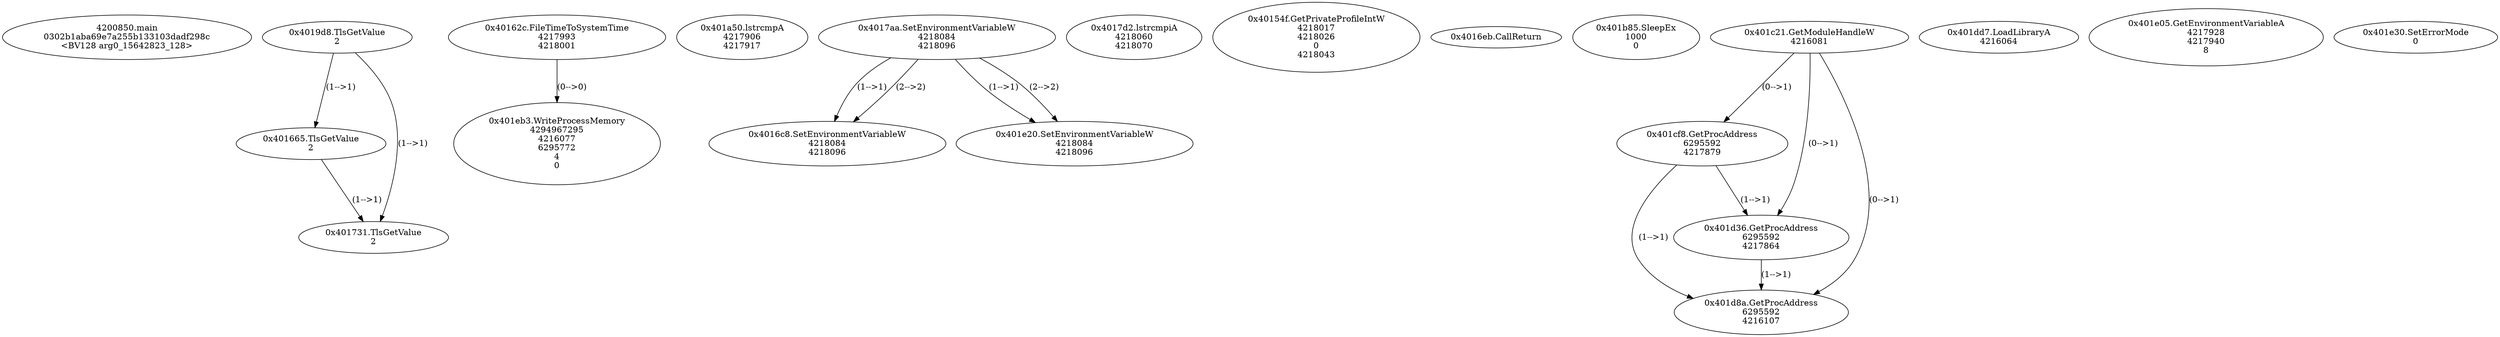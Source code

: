// Global SCDG with merge call
digraph {
	0 [label="4200850.main
0302b1aba69e7a255b133103dadf298c
<BV128 arg0_15642823_128>"]
	1 [label="0x4019d8.TlsGetValue
2"]
	2 [label="0x40162c.FileTimeToSystemTime
4217993
4218001"]
	3 [label="0x401665.TlsGetValue
2"]
	1 -> 3 [label="(1-->1)"]
	4 [label="0x401a50.lstrcmpA
4217906
4217917"]
	5 [label="0x401731.TlsGetValue
2"]
	1 -> 5 [label="(1-->1)"]
	3 -> 5 [label="(1-->1)"]
	6 [label="0x4017aa.SetEnvironmentVariableW
4218084
4218096"]
	7 [label="0x4017d2.lstrcmpiA
4218060
4218070"]
	8 [label="0x40154f.GetPrivateProfileIntW
4218017
4218026
0
4218043"]
	9 [label="0x4016c8.SetEnvironmentVariableW
4218084
4218096"]
	6 -> 9 [label="(1-->1)"]
	6 -> 9 [label="(2-->2)"]
	10 [label="0x4016eb.CallReturn
"]
	11 [label="0x401b85.SleepEx
1000
0"]
	12 [label="0x401c21.GetModuleHandleW
4216081"]
	13 [label="0x401cf8.GetProcAddress
6295592
4217879"]
	12 -> 13 [label="(0-->1)"]
	14 [label="0x401d36.GetProcAddress
6295592
4217864"]
	12 -> 14 [label="(0-->1)"]
	13 -> 14 [label="(1-->1)"]
	15 [label="0x401d8a.GetProcAddress
6295592
4216107"]
	12 -> 15 [label="(0-->1)"]
	13 -> 15 [label="(1-->1)"]
	14 -> 15 [label="(1-->1)"]
	16 [label="0x401dd7.LoadLibraryA
4216064"]
	17 [label="0x401e05.GetEnvironmentVariableA
4217928
4217940
8"]
	18 [label="0x401e20.SetEnvironmentVariableW
4218084
4218096"]
	6 -> 18 [label="(1-->1)"]
	6 -> 18 [label="(2-->2)"]
	19 [label="0x401e30.SetErrorMode
0"]
	20 [label="0x401eb3.WriteProcessMemory
4294967295
4216077
6295772
4
0"]
	2 -> 20 [label="(0-->0)"]
}
